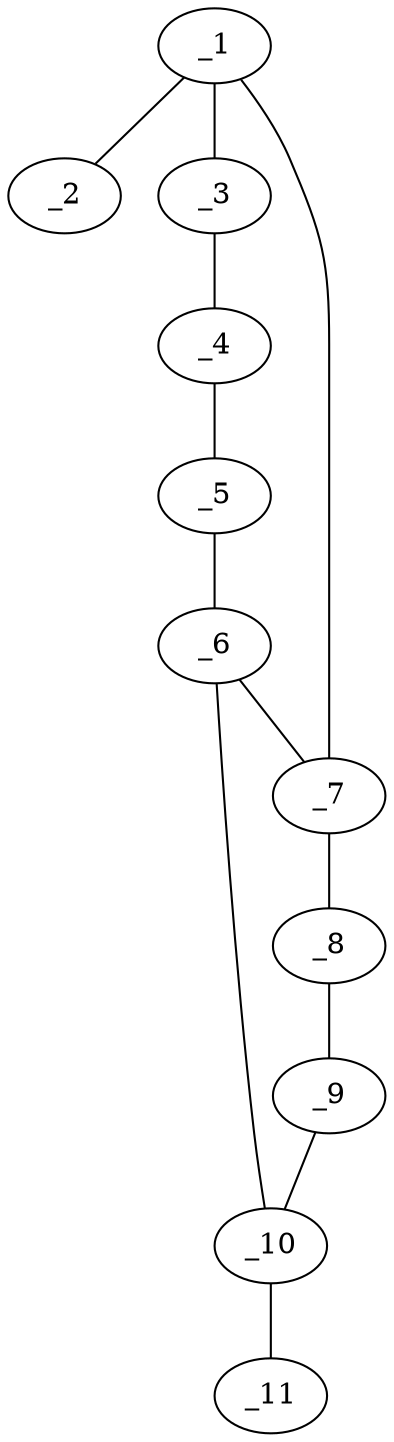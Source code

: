 graph molid635171 {
	_1	 [charge=0,
		chem=1,
		symbol="C  ",
		x="2.866",
		y="0.88"];
	_2	 [charge=0,
		chem=2,
		symbol="O  ",
		x="2.866",
		y="1.88"];
	_1 -- _2	 [valence=1];
	_3	 [charge=0,
		chem=4,
		symbol="N  ",
		x=2,
		y="0.38"];
	_1 -- _3	 [valence=1];
	_7	 [charge=0,
		chem=1,
		symbol="C  ",
		x="3.7321",
		y="0.38"];
	_1 -- _7	 [valence=2];
	_4	 [charge=0,
		chem=1,
		symbol="C  ",
		x=2,
		y="-0.62"];
	_3 -- _4	 [valence=2];
	_5	 [charge=0,
		chem=4,
		symbol="N  ",
		x="2.866",
		y="-1.12"];
	_4 -- _5	 [valence=1];
	_6	 [charge=0,
		chem=1,
		symbol="C  ",
		x="3.7321",
		y="-0.62"];
	_5 -- _6	 [valence=2];
	_6 -- _7	 [valence=1];
	_10	 [charge=0,
		chem=4,
		symbol="N  ",
		x="4.6831",
		y="-0.929"];
	_6 -- _10	 [valence=1];
	_8	 [charge=0,
		chem=1,
		symbol="C  ",
		x="4.6831",
		y="0.6891"];
	_7 -- _8	 [valence=1];
	_9	 [charge=0,
		chem=4,
		symbol="N  ",
		x="5.2709",
		y="-0.12"];
	_8 -- _9	 [valence=2];
	_9 -- _10	 [valence=1];
	_11	 [charge=0,
		chem=1,
		symbol="C  ",
		x="4.9921",
		y="-1.88"];
	_10 -- _11	 [valence=1];
}
